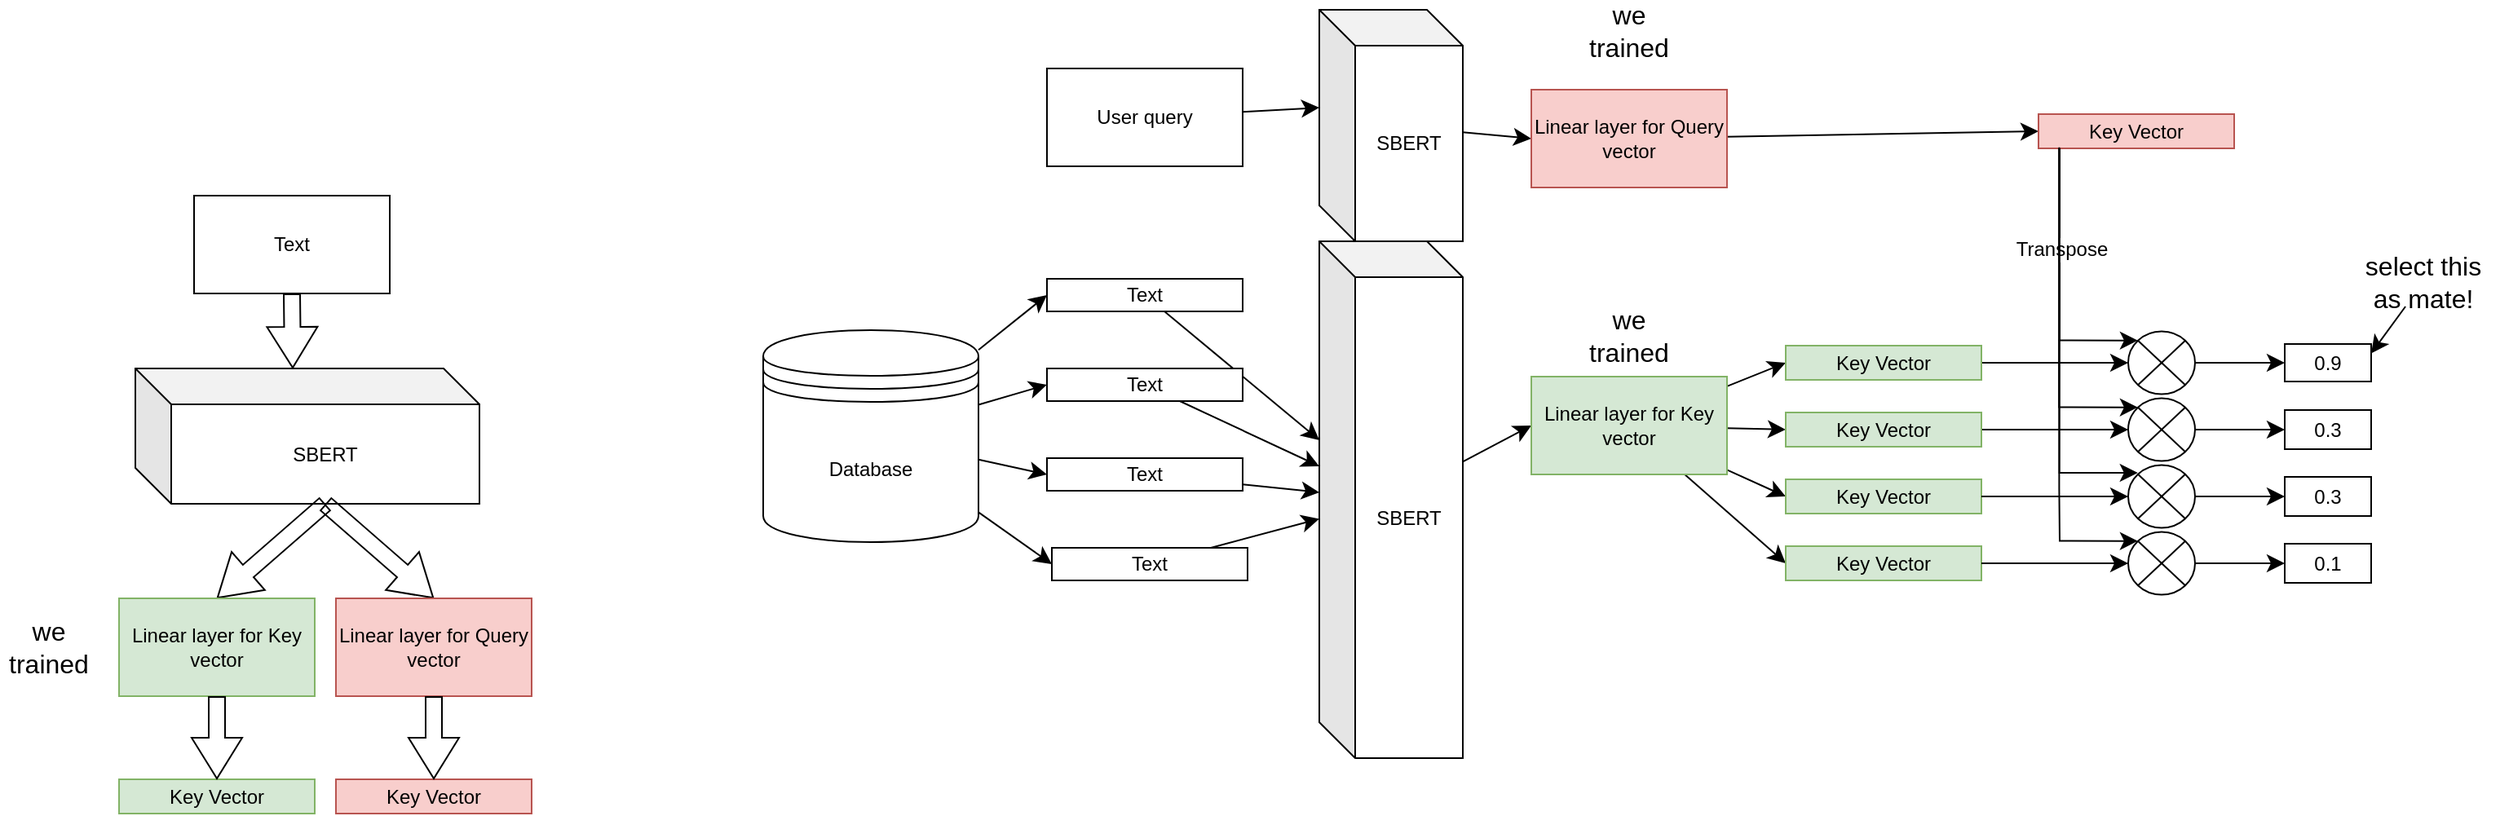 <mxfile version="24.8.6">
  <diagram name="第 1 页" id="_s9od7OkBDFMabbeadr6">
    <mxGraphModel dx="1489" dy="1037" grid="0" gridSize="10" guides="1" tooltips="1" connect="1" arrows="1" fold="1" page="0" pageScale="1" pageWidth="827" pageHeight="1169" math="0" shadow="0">
      <root>
        <mxCell id="0" />
        <mxCell id="1" parent="0" />
        <mxCell id="9Sx3qytytTcBNsv8R5io-1" value="SBERT" style="shape=cube;whiteSpace=wrap;html=1;boundedLbl=1;backgroundOutline=1;darkOpacity=0.05;darkOpacity2=0.1;size=22;" vertex="1" parent="1">
          <mxGeometry x="56" y="100" width="211" height="83" as="geometry" />
        </mxCell>
        <mxCell id="9Sx3qytytTcBNsv8R5io-8" value="Text" style="rounded=0;whiteSpace=wrap;html=1;" vertex="1" parent="1">
          <mxGeometry x="92" y="-6" width="120" height="60" as="geometry" />
        </mxCell>
        <mxCell id="9Sx3qytytTcBNsv8R5io-9" value="" style="shape=flexArrow;endArrow=classic;html=1;rounded=0;fontSize=12;startSize=8;endSize=8;curved=1;exitX=0;exitY=0;exitDx=116.5;exitDy=83;exitPerimeter=0;entryX=0.5;entryY=0;entryDx=0;entryDy=0;" edge="1" parent="1" source="9Sx3qytytTcBNsv8R5io-1" target="9Sx3qytytTcBNsv8R5io-13">
          <mxGeometry width="50" height="50" relative="1" as="geometry">
            <mxPoint x="245" y="289" as="sourcePoint" />
            <mxPoint x="300" y="316" as="targetPoint" />
          </mxGeometry>
        </mxCell>
        <mxCell id="9Sx3qytytTcBNsv8R5io-10" value="" style="shape=flexArrow;endArrow=classic;html=1;rounded=0;fontSize=12;startSize=8;endSize=8;curved=1;exitX=0.5;exitY=1;exitDx=0;exitDy=0;entryX=0;entryY=0;entryDx=96.5;entryDy=0;entryPerimeter=0;" edge="1" parent="1" source="9Sx3qytytTcBNsv8R5io-8" target="9Sx3qytytTcBNsv8R5io-1">
          <mxGeometry width="50" height="50" relative="1" as="geometry">
            <mxPoint x="274" y="229" as="sourcePoint" />
            <mxPoint x="310" y="326" as="targetPoint" />
          </mxGeometry>
        </mxCell>
        <mxCell id="9Sx3qytytTcBNsv8R5io-11" value="" style="shape=flexArrow;endArrow=classic;html=1;rounded=0;fontSize=12;startSize=8;endSize=8;curved=1;exitX=0;exitY=0;exitDx=116.5;exitDy=83;exitPerimeter=0;entryX=0.5;entryY=0;entryDx=0;entryDy=0;" edge="1" parent="1" source="9Sx3qytytTcBNsv8R5io-1" target="9Sx3qytytTcBNsv8R5io-12">
          <mxGeometry width="50" height="50" relative="1" as="geometry">
            <mxPoint x="274" y="229" as="sourcePoint" />
            <mxPoint x="131" y="315" as="targetPoint" />
          </mxGeometry>
        </mxCell>
        <mxCell id="9Sx3qytytTcBNsv8R5io-12" value="Linear layer for Key vector" style="rounded=0;whiteSpace=wrap;html=1;fillColor=#d5e8d4;strokeColor=#82b366;" vertex="1" parent="1">
          <mxGeometry x="46" y="241" width="120" height="60" as="geometry" />
        </mxCell>
        <mxCell id="9Sx3qytytTcBNsv8R5io-13" value="Linear layer for Query vector" style="rounded=0;whiteSpace=wrap;html=1;fillColor=#f8cecc;strokeColor=#b85450;" vertex="1" parent="1">
          <mxGeometry x="179" y="241" width="120" height="60" as="geometry" />
        </mxCell>
        <mxCell id="9Sx3qytytTcBNsv8R5io-14" value="Key Vector" style="rounded=0;whiteSpace=wrap;html=1;fillColor=#d5e8d4;strokeColor=#82b366;" vertex="1" parent="1">
          <mxGeometry x="46" y="352" width="120" height="21" as="geometry" />
        </mxCell>
        <mxCell id="9Sx3qytytTcBNsv8R5io-15" value="" style="shape=flexArrow;endArrow=classic;html=1;rounded=0;fontSize=12;startSize=8;endSize=8;curved=1;exitX=0.5;exitY=1;exitDx=0;exitDy=0;entryX=0.5;entryY=0;entryDx=0;entryDy=0;" edge="1" parent="1" source="9Sx3qytytTcBNsv8R5io-12" target="9Sx3qytytTcBNsv8R5io-14">
          <mxGeometry width="50" height="50" relative="1" as="geometry">
            <mxPoint x="86" y="362" as="sourcePoint" />
            <mxPoint x="51" y="435" as="targetPoint" />
          </mxGeometry>
        </mxCell>
        <mxCell id="9Sx3qytytTcBNsv8R5io-16" value="Key Vector" style="rounded=0;whiteSpace=wrap;html=1;fillColor=#f8cecc;strokeColor=#b85450;" vertex="1" parent="1">
          <mxGeometry x="179" y="352" width="120" height="21" as="geometry" />
        </mxCell>
        <mxCell id="9Sx3qytytTcBNsv8R5io-18" value="" style="shape=flexArrow;endArrow=classic;html=1;rounded=0;fontSize=12;startSize=8;endSize=8;curved=1;exitX=0.5;exitY=1;exitDx=0;exitDy=0;" edge="1" parent="1" source="9Sx3qytytTcBNsv8R5io-13" target="9Sx3qytytTcBNsv8R5io-16">
          <mxGeometry width="50" height="50" relative="1" as="geometry">
            <mxPoint x="316" y="322" as="sourcePoint" />
            <mxPoint x="316" y="373" as="targetPoint" />
          </mxGeometry>
        </mxCell>
        <mxCell id="9Sx3qytytTcBNsv8R5io-21" style="edgeStyle=none;curved=1;rounded=0;orthogonalLoop=1;jettySize=auto;html=1;entryX=0;entryY=0.5;entryDx=0;entryDy=0;fontSize=12;startSize=8;endSize=8;" edge="1" parent="1" source="9Sx3qytytTcBNsv8R5io-19" target="9Sx3qytytTcBNsv8R5io-20">
          <mxGeometry relative="1" as="geometry" />
        </mxCell>
        <mxCell id="9Sx3qytytTcBNsv8R5io-26" style="edgeStyle=none;curved=1;rounded=0;orthogonalLoop=1;jettySize=auto;html=1;entryX=0;entryY=0.5;entryDx=0;entryDy=0;fontSize=12;startSize=8;endSize=8;" edge="1" parent="1" source="9Sx3qytytTcBNsv8R5io-19" target="9Sx3qytytTcBNsv8R5io-23">
          <mxGeometry relative="1" as="geometry" />
        </mxCell>
        <mxCell id="9Sx3qytytTcBNsv8R5io-27" style="edgeStyle=none;curved=1;rounded=0;orthogonalLoop=1;jettySize=auto;html=1;entryX=0;entryY=0.5;entryDx=0;entryDy=0;fontSize=12;startSize=8;endSize=8;" edge="1" parent="1" source="9Sx3qytytTcBNsv8R5io-19" target="9Sx3qytytTcBNsv8R5io-24">
          <mxGeometry relative="1" as="geometry" />
        </mxCell>
        <mxCell id="9Sx3qytytTcBNsv8R5io-28" style="edgeStyle=none;curved=1;rounded=0;orthogonalLoop=1;jettySize=auto;html=1;entryX=0;entryY=0.5;entryDx=0;entryDy=0;fontSize=12;startSize=8;endSize=8;" edge="1" parent="1" source="9Sx3qytytTcBNsv8R5io-19" target="9Sx3qytytTcBNsv8R5io-25">
          <mxGeometry relative="1" as="geometry" />
        </mxCell>
        <mxCell id="9Sx3qytytTcBNsv8R5io-19" value="Database" style="shape=datastore;whiteSpace=wrap;html=1;" vertex="1" parent="1">
          <mxGeometry x="441" y="76.5" width="132" height="130" as="geometry" />
        </mxCell>
        <mxCell id="9Sx3qytytTcBNsv8R5io-29" style="edgeStyle=none;curved=1;rounded=0;orthogonalLoop=1;jettySize=auto;html=1;fontSize=12;startSize=8;endSize=8;" edge="1" parent="1" source="9Sx3qytytTcBNsv8R5io-20" target="9Sx3qytytTcBNsv8R5io-22">
          <mxGeometry relative="1" as="geometry" />
        </mxCell>
        <mxCell id="9Sx3qytytTcBNsv8R5io-20" value="Text" style="rounded=0;whiteSpace=wrap;html=1;" vertex="1" parent="1">
          <mxGeometry x="615" y="45" width="120" height="20" as="geometry" />
        </mxCell>
        <mxCell id="9Sx3qytytTcBNsv8R5io-34" style="edgeStyle=none;curved=1;rounded=0;orthogonalLoop=1;jettySize=auto;html=1;entryX=0;entryY=0.5;entryDx=0;entryDy=0;fontSize=12;startSize=8;endSize=8;" edge="1" parent="1" source="9Sx3qytytTcBNsv8R5io-22" target="9Sx3qytytTcBNsv8R5io-33">
          <mxGeometry relative="1" as="geometry" />
        </mxCell>
        <mxCell id="9Sx3qytytTcBNsv8R5io-22" value="SBERT" style="shape=cube;whiteSpace=wrap;html=1;boundedLbl=1;backgroundOutline=1;darkOpacity=0.05;darkOpacity2=0.1;size=22;" vertex="1" parent="1">
          <mxGeometry x="782" y="22" width="88" height="317" as="geometry" />
        </mxCell>
        <mxCell id="9Sx3qytytTcBNsv8R5io-30" style="edgeStyle=none;curved=1;rounded=0;orthogonalLoop=1;jettySize=auto;html=1;fontSize=12;startSize=8;endSize=8;" edge="1" parent="1" source="9Sx3qytytTcBNsv8R5io-23" target="9Sx3qytytTcBNsv8R5io-22">
          <mxGeometry relative="1" as="geometry" />
        </mxCell>
        <mxCell id="9Sx3qytytTcBNsv8R5io-23" value="Text" style="rounded=0;whiteSpace=wrap;html=1;" vertex="1" parent="1">
          <mxGeometry x="615" y="100" width="120" height="20" as="geometry" />
        </mxCell>
        <mxCell id="9Sx3qytytTcBNsv8R5io-31" style="edgeStyle=none;curved=1;rounded=0;orthogonalLoop=1;jettySize=auto;html=1;fontSize=12;startSize=8;endSize=8;" edge="1" parent="1" source="9Sx3qytytTcBNsv8R5io-24" target="9Sx3qytytTcBNsv8R5io-22">
          <mxGeometry relative="1" as="geometry" />
        </mxCell>
        <mxCell id="9Sx3qytytTcBNsv8R5io-24" value="Text" style="rounded=0;whiteSpace=wrap;html=1;" vertex="1" parent="1">
          <mxGeometry x="615" y="155" width="120" height="20" as="geometry" />
        </mxCell>
        <mxCell id="9Sx3qytytTcBNsv8R5io-32" style="edgeStyle=none;curved=1;rounded=0;orthogonalLoop=1;jettySize=auto;html=1;fontSize=12;startSize=8;endSize=8;" edge="1" parent="1" source="9Sx3qytytTcBNsv8R5io-25" target="9Sx3qytytTcBNsv8R5io-22">
          <mxGeometry relative="1" as="geometry" />
        </mxCell>
        <mxCell id="9Sx3qytytTcBNsv8R5io-25" value="Text" style="rounded=0;whiteSpace=wrap;html=1;" vertex="1" parent="1">
          <mxGeometry x="618" y="210" width="120" height="20" as="geometry" />
        </mxCell>
        <mxCell id="9Sx3qytytTcBNsv8R5io-36" style="edgeStyle=none;curved=1;rounded=0;orthogonalLoop=1;jettySize=auto;html=1;entryX=0;entryY=0.5;entryDx=0;entryDy=0;fontSize=12;startSize=8;endSize=8;" edge="1" parent="1" source="9Sx3qytytTcBNsv8R5io-33" target="9Sx3qytytTcBNsv8R5io-35">
          <mxGeometry relative="1" as="geometry" />
        </mxCell>
        <mxCell id="9Sx3qytytTcBNsv8R5io-41" style="edgeStyle=none;curved=1;rounded=0;orthogonalLoop=1;jettySize=auto;html=1;entryX=0;entryY=0.5;entryDx=0;entryDy=0;fontSize=12;startSize=8;endSize=8;" edge="1" parent="1" source="9Sx3qytytTcBNsv8R5io-33" target="9Sx3qytytTcBNsv8R5io-38">
          <mxGeometry relative="1" as="geometry" />
        </mxCell>
        <mxCell id="9Sx3qytytTcBNsv8R5io-42" style="edgeStyle=none;curved=1;rounded=0;orthogonalLoop=1;jettySize=auto;html=1;entryX=0;entryY=0.5;entryDx=0;entryDy=0;fontSize=12;startSize=8;endSize=8;" edge="1" parent="1" source="9Sx3qytytTcBNsv8R5io-33" target="9Sx3qytytTcBNsv8R5io-39">
          <mxGeometry relative="1" as="geometry" />
        </mxCell>
        <mxCell id="9Sx3qytytTcBNsv8R5io-43" style="edgeStyle=none;curved=1;rounded=0;orthogonalLoop=1;jettySize=auto;html=1;entryX=0;entryY=0.5;entryDx=0;entryDy=0;fontSize=12;startSize=8;endSize=8;" edge="1" parent="1" source="9Sx3qytytTcBNsv8R5io-33" target="9Sx3qytytTcBNsv8R5io-40">
          <mxGeometry relative="1" as="geometry" />
        </mxCell>
        <mxCell id="9Sx3qytytTcBNsv8R5io-33" value="Linear layer for Key vector" style="rounded=0;whiteSpace=wrap;html=1;fillColor=#d5e8d4;strokeColor=#82b366;" vertex="1" parent="1">
          <mxGeometry x="912" y="105" width="120" height="60" as="geometry" />
        </mxCell>
        <mxCell id="9Sx3qytytTcBNsv8R5io-55" style="edgeStyle=none;curved=1;rounded=0;orthogonalLoop=1;jettySize=auto;html=1;fontSize=12;startSize=8;endSize=8;" edge="1" parent="1" source="9Sx3qytytTcBNsv8R5io-35" target="9Sx3qytytTcBNsv8R5io-52">
          <mxGeometry relative="1" as="geometry" />
        </mxCell>
        <mxCell id="9Sx3qytytTcBNsv8R5io-35" value="Key Vector" style="rounded=0;whiteSpace=wrap;html=1;fillColor=#d5e8d4;strokeColor=#82b366;" vertex="1" parent="1">
          <mxGeometry x="1068" y="86" width="120" height="21" as="geometry" />
        </mxCell>
        <mxCell id="9Sx3qytytTcBNsv8R5io-47" style="edgeStyle=none;curved=1;rounded=0;orthogonalLoop=1;jettySize=auto;html=1;entryX=0;entryY=0.5;entryDx=0;entryDy=0;fontSize=12;startSize=8;endSize=8;" edge="1" parent="1" source="9Sx3qytytTcBNsv8R5io-37" target="9Sx3qytytTcBNsv8R5io-46">
          <mxGeometry relative="1" as="geometry" />
        </mxCell>
        <mxCell id="9Sx3qytytTcBNsv8R5io-37" value="SBERT" style="shape=cube;whiteSpace=wrap;html=1;boundedLbl=1;backgroundOutline=1;darkOpacity=0.05;darkOpacity2=0.1;size=22;" vertex="1" parent="1">
          <mxGeometry x="782" y="-120" width="88" height="142" as="geometry" />
        </mxCell>
        <mxCell id="9Sx3qytytTcBNsv8R5io-66" style="edgeStyle=none;curved=1;rounded=0;orthogonalLoop=1;jettySize=auto;html=1;fontSize=12;startSize=8;endSize=8;" edge="1" parent="1" source="9Sx3qytytTcBNsv8R5io-38" target="9Sx3qytytTcBNsv8R5io-58">
          <mxGeometry relative="1" as="geometry" />
        </mxCell>
        <mxCell id="9Sx3qytytTcBNsv8R5io-38" value="Key Vector" style="rounded=0;whiteSpace=wrap;html=1;fillColor=#d5e8d4;strokeColor=#82b366;" vertex="1" parent="1">
          <mxGeometry x="1068" y="127" width="120" height="21" as="geometry" />
        </mxCell>
        <mxCell id="9Sx3qytytTcBNsv8R5io-39" value="Key Vector" style="rounded=0;whiteSpace=wrap;html=1;fillColor=#d5e8d4;strokeColor=#82b366;" vertex="1" parent="1">
          <mxGeometry x="1068" y="168" width="120" height="21" as="geometry" />
        </mxCell>
        <mxCell id="9Sx3qytytTcBNsv8R5io-40" value="Key Vector" style="rounded=0;whiteSpace=wrap;html=1;fillColor=#d5e8d4;strokeColor=#82b366;" vertex="1" parent="1">
          <mxGeometry x="1068" y="209" width="120" height="21" as="geometry" />
        </mxCell>
        <mxCell id="9Sx3qytytTcBNsv8R5io-44" value="User query" style="rounded=0;whiteSpace=wrap;html=1;" vertex="1" parent="1">
          <mxGeometry x="615" y="-84" width="120" height="60" as="geometry" />
        </mxCell>
        <mxCell id="9Sx3qytytTcBNsv8R5io-45" style="edgeStyle=none;curved=1;rounded=0;orthogonalLoop=1;jettySize=auto;html=1;entryX=0;entryY=0;entryDx=0;entryDy=60;entryPerimeter=0;fontSize=12;startSize=8;endSize=8;" edge="1" parent="1" source="9Sx3qytytTcBNsv8R5io-44" target="9Sx3qytytTcBNsv8R5io-37">
          <mxGeometry relative="1" as="geometry" />
        </mxCell>
        <mxCell id="9Sx3qytytTcBNsv8R5io-49" style="edgeStyle=none;curved=1;rounded=0;orthogonalLoop=1;jettySize=auto;html=1;entryX=0;entryY=0.5;entryDx=0;entryDy=0;fontSize=12;startSize=8;endSize=8;" edge="1" parent="1" source="9Sx3qytytTcBNsv8R5io-46" target="9Sx3qytytTcBNsv8R5io-48">
          <mxGeometry relative="1" as="geometry" />
        </mxCell>
        <mxCell id="9Sx3qytytTcBNsv8R5io-46" value="Linear layer for Query vector" style="rounded=0;whiteSpace=wrap;html=1;fillColor=#f8cecc;strokeColor=#b85450;" vertex="1" parent="1">
          <mxGeometry x="912" y="-71" width="120" height="60" as="geometry" />
        </mxCell>
        <mxCell id="9Sx3qytytTcBNsv8R5io-48" value="Key Vector" style="rounded=0;whiteSpace=wrap;html=1;fillColor=#f8cecc;strokeColor=#b85450;" vertex="1" parent="1">
          <mxGeometry x="1223" y="-56" width="120" height="21" as="geometry" />
        </mxCell>
        <mxCell id="9Sx3qytytTcBNsv8R5io-50" value="we trained" style="text;html=1;align=center;verticalAlign=middle;whiteSpace=wrap;rounded=0;fontSize=16;" vertex="1" parent="1">
          <mxGeometry x="-27" y="256" width="60" height="30" as="geometry" />
        </mxCell>
        <mxCell id="9Sx3qytytTcBNsv8R5io-51" value="we trained" style="text;html=1;align=center;verticalAlign=middle;whiteSpace=wrap;rounded=0;fontSize=16;" vertex="1" parent="1">
          <mxGeometry x="942" y="-122" width="60" height="30" as="geometry" />
        </mxCell>
        <mxCell id="9Sx3qytytTcBNsv8R5io-56" style="edgeStyle=none;curved=1;rounded=0;orthogonalLoop=1;jettySize=auto;html=1;fontSize=12;startSize=8;endSize=8;entryX=0;entryY=0.5;entryDx=0;entryDy=0;" edge="1" parent="1" source="9Sx3qytytTcBNsv8R5io-52" target="9Sx3qytytTcBNsv8R5io-57">
          <mxGeometry relative="1" as="geometry">
            <mxPoint x="1380.286" y="92" as="targetPoint" />
          </mxGeometry>
        </mxCell>
        <mxCell id="9Sx3qytytTcBNsv8R5io-52" value="" style="verticalLabelPosition=bottom;verticalAlign=top;html=1;shape=mxgraph.flowchart.or;" vertex="1" parent="1">
          <mxGeometry x="1278" y="77.25" width="41" height="38.5" as="geometry" />
        </mxCell>
        <mxCell id="9Sx3qytytTcBNsv8R5io-53" style="edgeStyle=orthogonalEdgeStyle;rounded=0;orthogonalLoop=1;jettySize=auto;html=1;entryX=0.145;entryY=0.145;entryDx=0;entryDy=0;entryPerimeter=0;fontSize=12;startSize=8;endSize=8;" edge="1" parent="1" source="9Sx3qytytTcBNsv8R5io-48" target="9Sx3qytytTcBNsv8R5io-52">
          <mxGeometry relative="1" as="geometry">
            <Array as="points">
              <mxPoint x="1236" y="82" />
            </Array>
          </mxGeometry>
        </mxCell>
        <mxCell id="9Sx3qytytTcBNsv8R5io-54" value="Transpose" style="edgeLabel;html=1;align=center;verticalAlign=middle;resizable=0;points=[];fontSize=12;" vertex="1" connectable="0" parent="9Sx3qytytTcBNsv8R5io-53">
          <mxGeometry x="-0.25" y="1" relative="1" as="geometry">
            <mxPoint as="offset" />
          </mxGeometry>
        </mxCell>
        <mxCell id="9Sx3qytytTcBNsv8R5io-57" value="0.9" style="rounded=0;whiteSpace=wrap;html=1;" vertex="1" parent="1">
          <mxGeometry x="1374" y="85" width="53" height="23" as="geometry" />
        </mxCell>
        <mxCell id="9Sx3qytytTcBNsv8R5io-72" style="edgeStyle=none;curved=1;rounded=0;orthogonalLoop=1;jettySize=auto;html=1;entryX=0;entryY=0.5;entryDx=0;entryDy=0;fontSize=12;startSize=8;endSize=8;" edge="1" parent="1" source="9Sx3qytytTcBNsv8R5io-58" target="9Sx3qytytTcBNsv8R5io-69">
          <mxGeometry relative="1" as="geometry" />
        </mxCell>
        <mxCell id="9Sx3qytytTcBNsv8R5io-58" value="" style="verticalLabelPosition=bottom;verticalAlign=top;html=1;shape=mxgraph.flowchart.or;" vertex="1" parent="1">
          <mxGeometry x="1278" y="118.25" width="41" height="38.5" as="geometry" />
        </mxCell>
        <mxCell id="9Sx3qytytTcBNsv8R5io-73" style="edgeStyle=none;curved=1;rounded=0;orthogonalLoop=1;jettySize=auto;html=1;entryX=0;entryY=0.5;entryDx=0;entryDy=0;fontSize=12;startSize=8;endSize=8;" edge="1" parent="1" source="9Sx3qytytTcBNsv8R5io-59" target="9Sx3qytytTcBNsv8R5io-70">
          <mxGeometry relative="1" as="geometry" />
        </mxCell>
        <mxCell id="9Sx3qytytTcBNsv8R5io-59" value="" style="verticalLabelPosition=bottom;verticalAlign=top;html=1;shape=mxgraph.flowchart.or;" vertex="1" parent="1">
          <mxGeometry x="1278" y="159.25" width="41" height="38.5" as="geometry" />
        </mxCell>
        <mxCell id="9Sx3qytytTcBNsv8R5io-74" style="edgeStyle=none;curved=1;rounded=0;orthogonalLoop=1;jettySize=auto;html=1;entryX=0;entryY=0.5;entryDx=0;entryDy=0;fontSize=12;startSize=8;endSize=8;" edge="1" parent="1" source="9Sx3qytytTcBNsv8R5io-60" target="9Sx3qytytTcBNsv8R5io-71">
          <mxGeometry relative="1" as="geometry" />
        </mxCell>
        <mxCell id="9Sx3qytytTcBNsv8R5io-60" value="" style="verticalLabelPosition=bottom;verticalAlign=top;html=1;shape=mxgraph.flowchart.or;" vertex="1" parent="1">
          <mxGeometry x="1278" y="200.25" width="41" height="38.5" as="geometry" />
        </mxCell>
        <mxCell id="9Sx3qytytTcBNsv8R5io-61" style="edgeStyle=orthogonalEdgeStyle;rounded=0;orthogonalLoop=1;jettySize=auto;html=1;entryX=0.145;entryY=0.145;entryDx=0;entryDy=0;entryPerimeter=0;fontSize=12;startSize=8;endSize=8;exitX=0.105;exitY=0.998;exitDx=0;exitDy=0;exitPerimeter=0;" edge="1" parent="1" source="9Sx3qytytTcBNsv8R5io-48" target="9Sx3qytytTcBNsv8R5io-58">
          <mxGeometry relative="1" as="geometry">
            <mxPoint x="1246" y="-25" as="sourcePoint" />
            <mxPoint x="1294" y="93" as="targetPoint" />
            <Array as="points">
              <mxPoint x="1236" y="124" />
            </Array>
          </mxGeometry>
        </mxCell>
        <mxCell id="9Sx3qytytTcBNsv8R5io-64" style="edgeStyle=orthogonalEdgeStyle;rounded=0;orthogonalLoop=1;jettySize=auto;html=1;entryX=0.145;entryY=0.145;entryDx=0;entryDy=0;entryPerimeter=0;fontSize=12;startSize=8;endSize=8;exitX=0.107;exitY=0.992;exitDx=0;exitDy=0;exitPerimeter=0;" edge="1" parent="1" source="9Sx3qytytTcBNsv8R5io-48" target="9Sx3qytytTcBNsv8R5io-59">
          <mxGeometry relative="1" as="geometry">
            <mxPoint x="1245" y="-27" as="sourcePoint" />
            <mxPoint x="1294" y="134" as="targetPoint" />
            <Array as="points">
              <mxPoint x="1236" y="164" />
              <mxPoint x="1284" y="164" />
            </Array>
          </mxGeometry>
        </mxCell>
        <mxCell id="9Sx3qytytTcBNsv8R5io-65" style="edgeStyle=orthogonalEdgeStyle;rounded=0;orthogonalLoop=1;jettySize=auto;html=1;entryX=0.145;entryY=0.145;entryDx=0;entryDy=0;entryPerimeter=0;fontSize=12;startSize=8;endSize=8;exitX=0.106;exitY=0.973;exitDx=0;exitDy=0;exitPerimeter=0;" edge="1" parent="1" source="9Sx3qytytTcBNsv8R5io-48" target="9Sx3qytytTcBNsv8R5io-60">
          <mxGeometry relative="1" as="geometry">
            <mxPoint x="1246" y="-25" as="sourcePoint" />
            <mxPoint x="1294" y="175" as="targetPoint" />
            <Array as="points">
              <mxPoint x="1236" y="174" />
              <mxPoint x="1236" y="174" />
              <mxPoint x="1236" y="206" />
            </Array>
          </mxGeometry>
        </mxCell>
        <mxCell id="9Sx3qytytTcBNsv8R5io-67" style="edgeStyle=none;curved=1;rounded=0;orthogonalLoop=1;jettySize=auto;html=1;entryX=0;entryY=0.5;entryDx=0;entryDy=0;entryPerimeter=0;fontSize=12;startSize=8;endSize=8;" edge="1" parent="1" source="9Sx3qytytTcBNsv8R5io-39" target="9Sx3qytytTcBNsv8R5io-59">
          <mxGeometry relative="1" as="geometry" />
        </mxCell>
        <mxCell id="9Sx3qytytTcBNsv8R5io-68" style="edgeStyle=none;curved=1;rounded=0;orthogonalLoop=1;jettySize=auto;html=1;entryX=0;entryY=0.5;entryDx=0;entryDy=0;entryPerimeter=0;fontSize=12;startSize=8;endSize=8;" edge="1" parent="1" source="9Sx3qytytTcBNsv8R5io-40" target="9Sx3qytytTcBNsv8R5io-60">
          <mxGeometry relative="1" as="geometry" />
        </mxCell>
        <mxCell id="9Sx3qytytTcBNsv8R5io-69" value="0.3" style="rounded=0;whiteSpace=wrap;html=1;" vertex="1" parent="1">
          <mxGeometry x="1374" y="125.5" width="53" height="24" as="geometry" />
        </mxCell>
        <mxCell id="9Sx3qytytTcBNsv8R5io-70" value="0.3" style="rounded=0;whiteSpace=wrap;html=1;" vertex="1" parent="1">
          <mxGeometry x="1374" y="166.5" width="53" height="24" as="geometry" />
        </mxCell>
        <mxCell id="9Sx3qytytTcBNsv8R5io-71" value="0.1" style="rounded=0;whiteSpace=wrap;html=1;" vertex="1" parent="1">
          <mxGeometry x="1374" y="207.5" width="53" height="24" as="geometry" />
        </mxCell>
        <mxCell id="9Sx3qytytTcBNsv8R5io-76" style="edgeStyle=none;curved=1;rounded=0;orthogonalLoop=1;jettySize=auto;html=1;entryX=1;entryY=0.25;entryDx=0;entryDy=0;fontSize=12;startSize=8;endSize=8;" edge="1" parent="1" source="9Sx3qytytTcBNsv8R5io-75" target="9Sx3qytytTcBNsv8R5io-57">
          <mxGeometry relative="1" as="geometry" />
        </mxCell>
        <mxCell id="9Sx3qytytTcBNsv8R5io-75" value="select this as mate!" style="text;html=1;align=center;verticalAlign=middle;whiteSpace=wrap;rounded=0;fontSize=16;" vertex="1" parent="1">
          <mxGeometry x="1413" y="32" width="92" height="30" as="geometry" />
        </mxCell>
        <mxCell id="9Sx3qytytTcBNsv8R5io-77" value="we trained" style="text;html=1;align=center;verticalAlign=middle;whiteSpace=wrap;rounded=0;fontSize=16;" vertex="1" parent="1">
          <mxGeometry x="942" y="65" width="60" height="30" as="geometry" />
        </mxCell>
      </root>
    </mxGraphModel>
  </diagram>
</mxfile>
